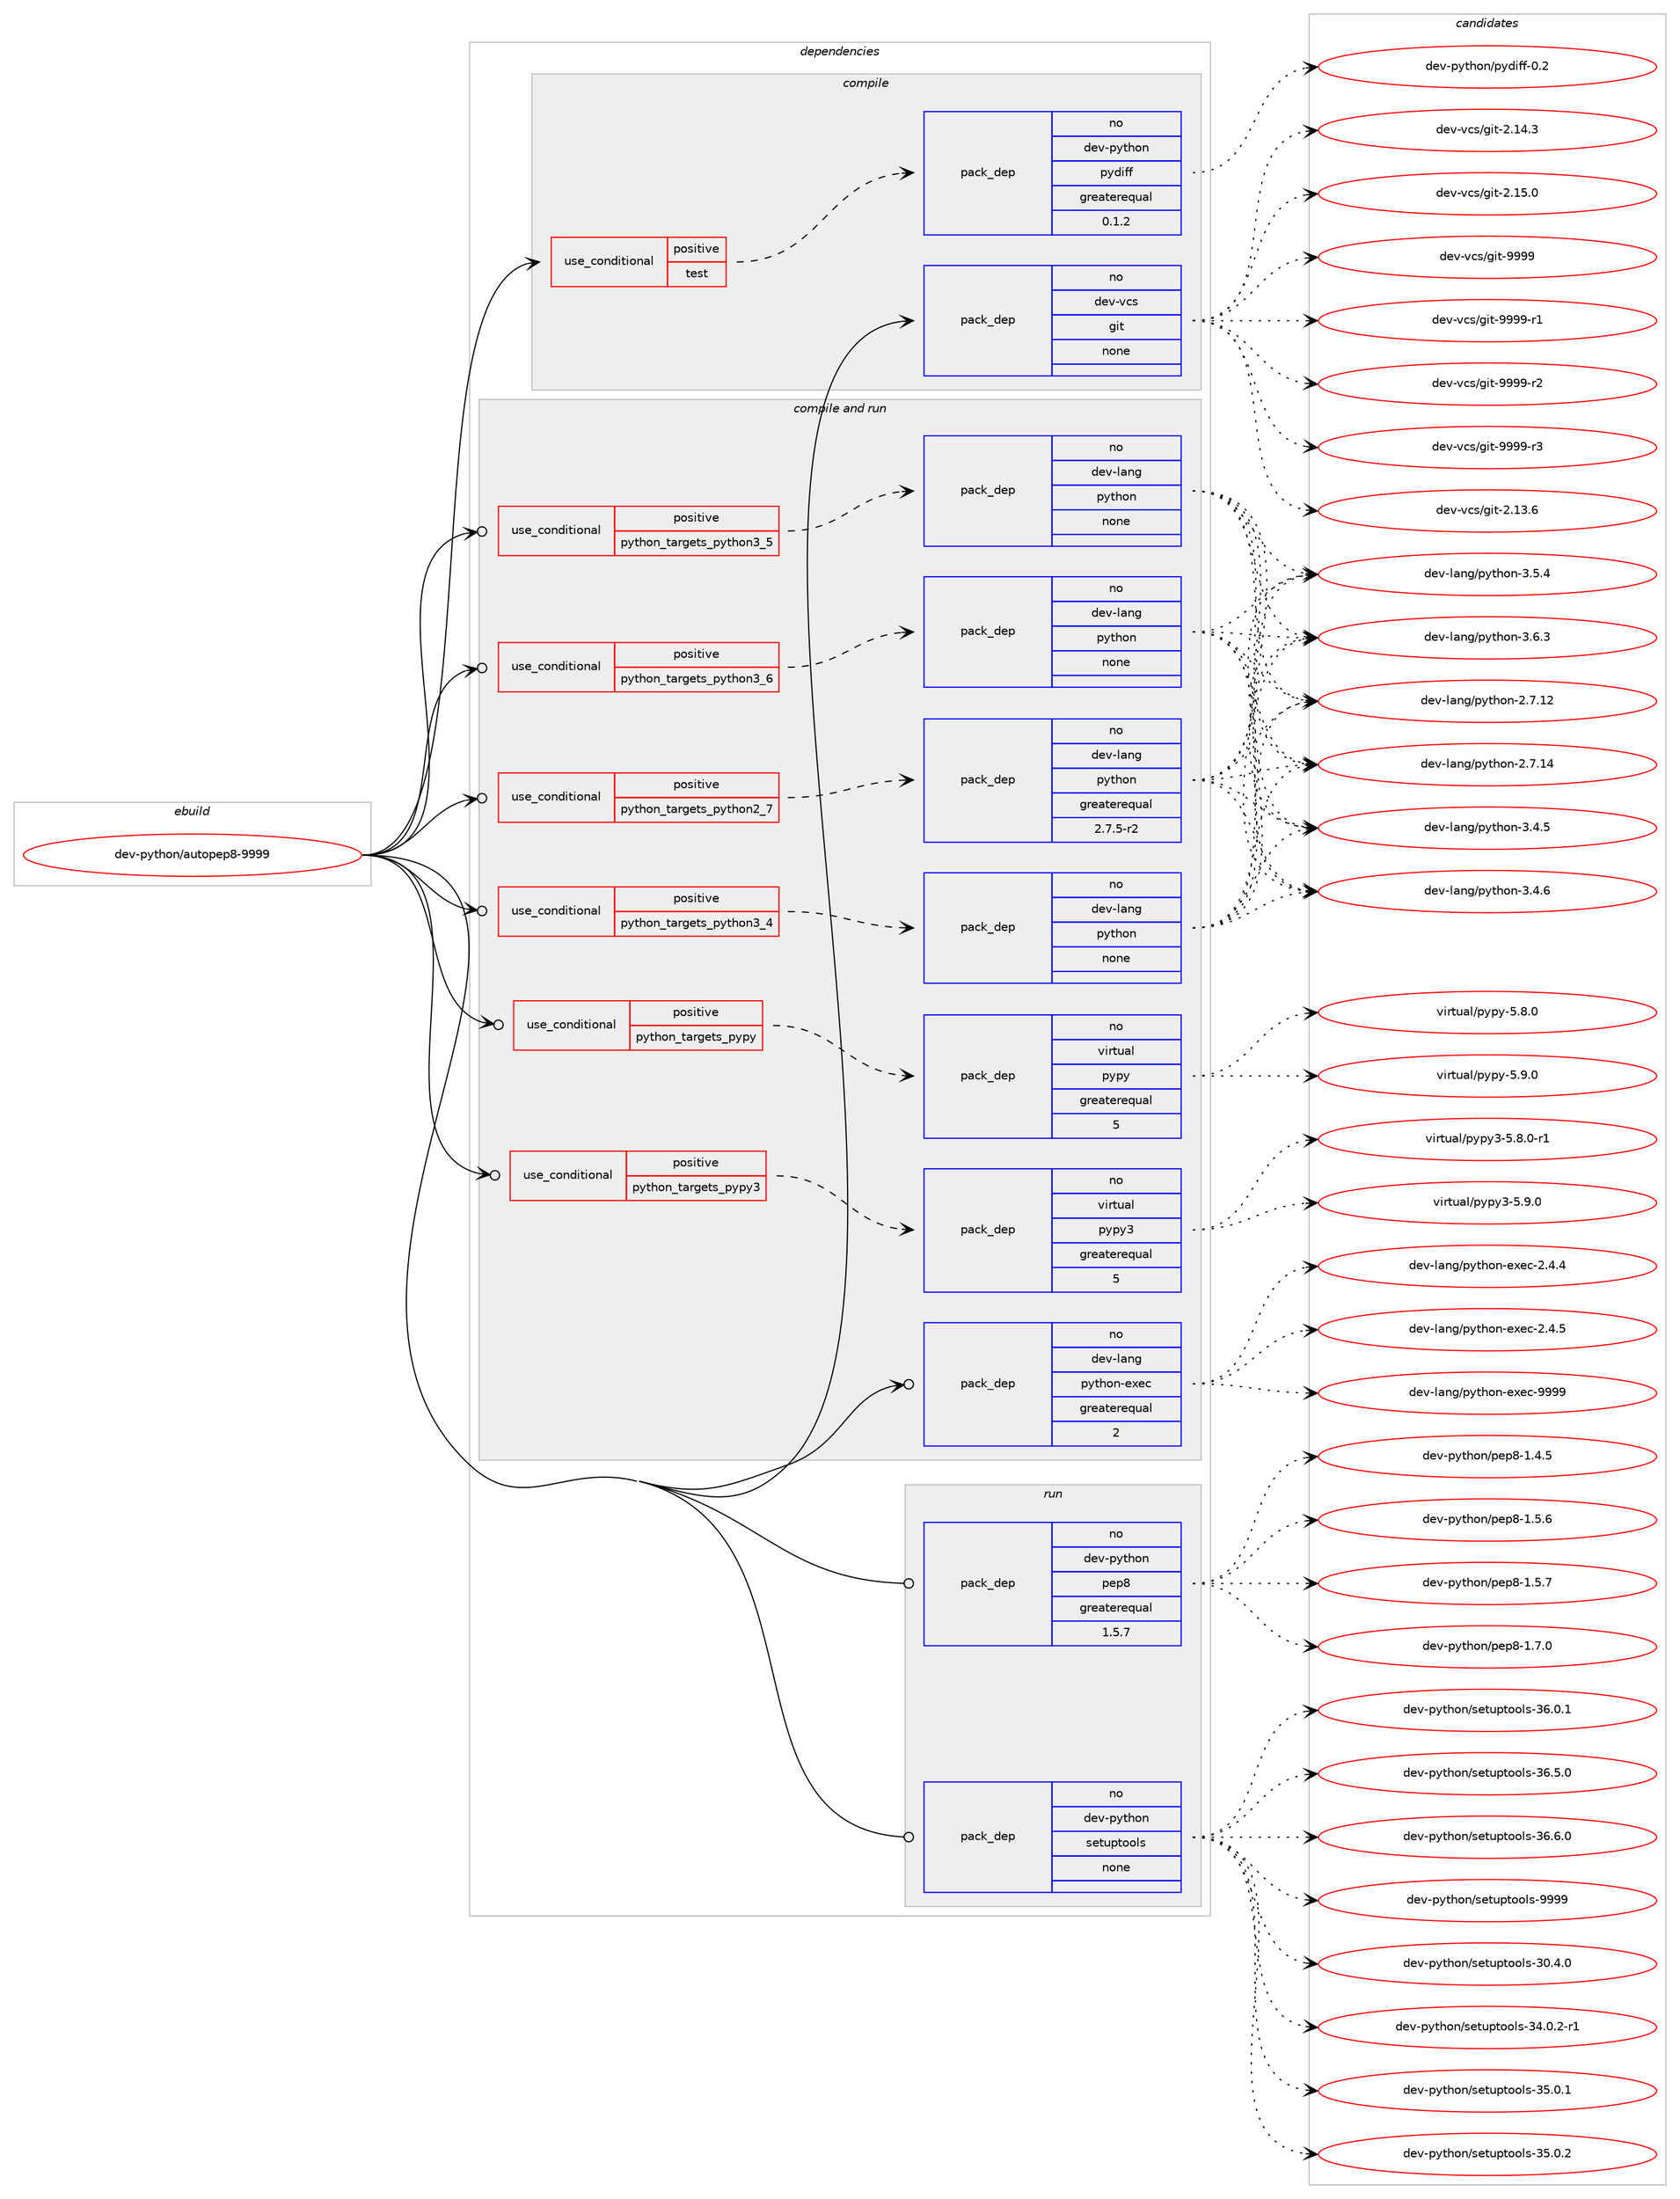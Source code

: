 digraph prolog {

# *************
# Graph options
# *************

newrank=true;
concentrate=true;
compound=true;
graph [rankdir=LR,fontname=Helvetica,fontsize=10,ranksep=1.5];#, ranksep=2.5, nodesep=0.2];
edge  [arrowhead=vee];
node  [fontname=Helvetica,fontsize=10];

# **********
# The ebuild
# **********

subgraph cluster_leftcol {
color=gray;
rank=same;
label=<<i>ebuild</i>>;
id [label="dev-python/autopep8-9999", color=red, width=4, href="../dev-python/autopep8-9999.svg"];
}

# ****************
# The dependencies
# ****************

subgraph cluster_midcol {
color=gray;
label=<<i>dependencies</i>>;
subgraph cluster_compile {
fillcolor="#eeeeee";
style=filled;
label=<<i>compile</i>>;
subgraph cond29807 {
dependency147660 [label=<<TABLE BORDER="0" CELLBORDER="1" CELLSPACING="0" CELLPADDING="4"><TR><TD ROWSPAN="3" CELLPADDING="10">use_conditional</TD></TR><TR><TD>positive</TD></TR><TR><TD>test</TD></TR></TABLE>>, shape=none, color=red];
subgraph pack114034 {
dependency147661 [label=<<TABLE BORDER="0" CELLBORDER="1" CELLSPACING="0" CELLPADDING="4" WIDTH="220"><TR><TD ROWSPAN="6" CELLPADDING="30">pack_dep</TD></TR><TR><TD WIDTH="110">no</TD></TR><TR><TD>dev-python</TD></TR><TR><TD>pydiff</TD></TR><TR><TD>greaterequal</TD></TR><TR><TD>0.1.2</TD></TR></TABLE>>, shape=none, color=blue];
}
dependency147660:e -> dependency147661:w [weight=20,style="dashed",arrowhead="vee"];
}
id:e -> dependency147660:w [weight=20,style="solid",arrowhead="vee"];
subgraph pack114035 {
dependency147662 [label=<<TABLE BORDER="0" CELLBORDER="1" CELLSPACING="0" CELLPADDING="4" WIDTH="220"><TR><TD ROWSPAN="6" CELLPADDING="30">pack_dep</TD></TR><TR><TD WIDTH="110">no</TD></TR><TR><TD>dev-vcs</TD></TR><TR><TD>git</TD></TR><TR><TD>none</TD></TR><TR><TD></TD></TR></TABLE>>, shape=none, color=blue];
}
id:e -> dependency147662:w [weight=20,style="solid",arrowhead="vee"];
}
subgraph cluster_compileandrun {
fillcolor="#eeeeee";
style=filled;
label=<<i>compile and run</i>>;
subgraph cond29808 {
dependency147663 [label=<<TABLE BORDER="0" CELLBORDER="1" CELLSPACING="0" CELLPADDING="4"><TR><TD ROWSPAN="3" CELLPADDING="10">use_conditional</TD></TR><TR><TD>positive</TD></TR><TR><TD>python_targets_pypy</TD></TR></TABLE>>, shape=none, color=red];
subgraph pack114036 {
dependency147664 [label=<<TABLE BORDER="0" CELLBORDER="1" CELLSPACING="0" CELLPADDING="4" WIDTH="220"><TR><TD ROWSPAN="6" CELLPADDING="30">pack_dep</TD></TR><TR><TD WIDTH="110">no</TD></TR><TR><TD>virtual</TD></TR><TR><TD>pypy</TD></TR><TR><TD>greaterequal</TD></TR><TR><TD>5</TD></TR></TABLE>>, shape=none, color=blue];
}
dependency147663:e -> dependency147664:w [weight=20,style="dashed",arrowhead="vee"];
}
id:e -> dependency147663:w [weight=20,style="solid",arrowhead="odotvee"];
subgraph cond29809 {
dependency147665 [label=<<TABLE BORDER="0" CELLBORDER="1" CELLSPACING="0" CELLPADDING="4"><TR><TD ROWSPAN="3" CELLPADDING="10">use_conditional</TD></TR><TR><TD>positive</TD></TR><TR><TD>python_targets_pypy3</TD></TR></TABLE>>, shape=none, color=red];
subgraph pack114037 {
dependency147666 [label=<<TABLE BORDER="0" CELLBORDER="1" CELLSPACING="0" CELLPADDING="4" WIDTH="220"><TR><TD ROWSPAN="6" CELLPADDING="30">pack_dep</TD></TR><TR><TD WIDTH="110">no</TD></TR><TR><TD>virtual</TD></TR><TR><TD>pypy3</TD></TR><TR><TD>greaterequal</TD></TR><TR><TD>5</TD></TR></TABLE>>, shape=none, color=blue];
}
dependency147665:e -> dependency147666:w [weight=20,style="dashed",arrowhead="vee"];
}
id:e -> dependency147665:w [weight=20,style="solid",arrowhead="odotvee"];
subgraph cond29810 {
dependency147667 [label=<<TABLE BORDER="0" CELLBORDER="1" CELLSPACING="0" CELLPADDING="4"><TR><TD ROWSPAN="3" CELLPADDING="10">use_conditional</TD></TR><TR><TD>positive</TD></TR><TR><TD>python_targets_python2_7</TD></TR></TABLE>>, shape=none, color=red];
subgraph pack114038 {
dependency147668 [label=<<TABLE BORDER="0" CELLBORDER="1" CELLSPACING="0" CELLPADDING="4" WIDTH="220"><TR><TD ROWSPAN="6" CELLPADDING="30">pack_dep</TD></TR><TR><TD WIDTH="110">no</TD></TR><TR><TD>dev-lang</TD></TR><TR><TD>python</TD></TR><TR><TD>greaterequal</TD></TR><TR><TD>2.7.5-r2</TD></TR></TABLE>>, shape=none, color=blue];
}
dependency147667:e -> dependency147668:w [weight=20,style="dashed",arrowhead="vee"];
}
id:e -> dependency147667:w [weight=20,style="solid",arrowhead="odotvee"];
subgraph cond29811 {
dependency147669 [label=<<TABLE BORDER="0" CELLBORDER="1" CELLSPACING="0" CELLPADDING="4"><TR><TD ROWSPAN="3" CELLPADDING="10">use_conditional</TD></TR><TR><TD>positive</TD></TR><TR><TD>python_targets_python3_4</TD></TR></TABLE>>, shape=none, color=red];
subgraph pack114039 {
dependency147670 [label=<<TABLE BORDER="0" CELLBORDER="1" CELLSPACING="0" CELLPADDING="4" WIDTH="220"><TR><TD ROWSPAN="6" CELLPADDING="30">pack_dep</TD></TR><TR><TD WIDTH="110">no</TD></TR><TR><TD>dev-lang</TD></TR><TR><TD>python</TD></TR><TR><TD>none</TD></TR><TR><TD></TD></TR></TABLE>>, shape=none, color=blue];
}
dependency147669:e -> dependency147670:w [weight=20,style="dashed",arrowhead="vee"];
}
id:e -> dependency147669:w [weight=20,style="solid",arrowhead="odotvee"];
subgraph cond29812 {
dependency147671 [label=<<TABLE BORDER="0" CELLBORDER="1" CELLSPACING="0" CELLPADDING="4"><TR><TD ROWSPAN="3" CELLPADDING="10">use_conditional</TD></TR><TR><TD>positive</TD></TR><TR><TD>python_targets_python3_5</TD></TR></TABLE>>, shape=none, color=red];
subgraph pack114040 {
dependency147672 [label=<<TABLE BORDER="0" CELLBORDER="1" CELLSPACING="0" CELLPADDING="4" WIDTH="220"><TR><TD ROWSPAN="6" CELLPADDING="30">pack_dep</TD></TR><TR><TD WIDTH="110">no</TD></TR><TR><TD>dev-lang</TD></TR><TR><TD>python</TD></TR><TR><TD>none</TD></TR><TR><TD></TD></TR></TABLE>>, shape=none, color=blue];
}
dependency147671:e -> dependency147672:w [weight=20,style="dashed",arrowhead="vee"];
}
id:e -> dependency147671:w [weight=20,style="solid",arrowhead="odotvee"];
subgraph cond29813 {
dependency147673 [label=<<TABLE BORDER="0" CELLBORDER="1" CELLSPACING="0" CELLPADDING="4"><TR><TD ROWSPAN="3" CELLPADDING="10">use_conditional</TD></TR><TR><TD>positive</TD></TR><TR><TD>python_targets_python3_6</TD></TR></TABLE>>, shape=none, color=red];
subgraph pack114041 {
dependency147674 [label=<<TABLE BORDER="0" CELLBORDER="1" CELLSPACING="0" CELLPADDING="4" WIDTH="220"><TR><TD ROWSPAN="6" CELLPADDING="30">pack_dep</TD></TR><TR><TD WIDTH="110">no</TD></TR><TR><TD>dev-lang</TD></TR><TR><TD>python</TD></TR><TR><TD>none</TD></TR><TR><TD></TD></TR></TABLE>>, shape=none, color=blue];
}
dependency147673:e -> dependency147674:w [weight=20,style="dashed",arrowhead="vee"];
}
id:e -> dependency147673:w [weight=20,style="solid",arrowhead="odotvee"];
subgraph pack114042 {
dependency147675 [label=<<TABLE BORDER="0" CELLBORDER="1" CELLSPACING="0" CELLPADDING="4" WIDTH="220"><TR><TD ROWSPAN="6" CELLPADDING="30">pack_dep</TD></TR><TR><TD WIDTH="110">no</TD></TR><TR><TD>dev-lang</TD></TR><TR><TD>python-exec</TD></TR><TR><TD>greaterequal</TD></TR><TR><TD>2</TD></TR></TABLE>>, shape=none, color=blue];
}
id:e -> dependency147675:w [weight=20,style="solid",arrowhead="odotvee"];
}
subgraph cluster_run {
fillcolor="#eeeeee";
style=filled;
label=<<i>run</i>>;
subgraph pack114043 {
dependency147676 [label=<<TABLE BORDER="0" CELLBORDER="1" CELLSPACING="0" CELLPADDING="4" WIDTH="220"><TR><TD ROWSPAN="6" CELLPADDING="30">pack_dep</TD></TR><TR><TD WIDTH="110">no</TD></TR><TR><TD>dev-python</TD></TR><TR><TD>pep8</TD></TR><TR><TD>greaterequal</TD></TR><TR><TD>1.5.7</TD></TR></TABLE>>, shape=none, color=blue];
}
id:e -> dependency147676:w [weight=20,style="solid",arrowhead="odot"];
subgraph pack114044 {
dependency147677 [label=<<TABLE BORDER="0" CELLBORDER="1" CELLSPACING="0" CELLPADDING="4" WIDTH="220"><TR><TD ROWSPAN="6" CELLPADDING="30">pack_dep</TD></TR><TR><TD WIDTH="110">no</TD></TR><TR><TD>dev-python</TD></TR><TR><TD>setuptools</TD></TR><TR><TD>none</TD></TR><TR><TD></TD></TR></TABLE>>, shape=none, color=blue];
}
id:e -> dependency147677:w [weight=20,style="solid",arrowhead="odot"];
}
}

# **************
# The candidates
# **************

subgraph cluster_choices {
rank=same;
color=gray;
label=<<i>candidates</i>>;

subgraph choice114034 {
color=black;
nodesep=1;
choice100101118451121211161041111104711212110010510210245484650 [label="dev-python/pydiff-0.2", color=red, width=4,href="../dev-python/pydiff-0.2.svg"];
dependency147661:e -> choice100101118451121211161041111104711212110010510210245484650:w [style=dotted,weight="100"];
}
subgraph choice114035 {
color=black;
nodesep=1;
choice10010111845118991154710310511645504649514654 [label="dev-vcs/git-2.13.6", color=red, width=4,href="../dev-vcs/git-2.13.6.svg"];
choice10010111845118991154710310511645504649524651 [label="dev-vcs/git-2.14.3", color=red, width=4,href="../dev-vcs/git-2.14.3.svg"];
choice10010111845118991154710310511645504649534648 [label="dev-vcs/git-2.15.0", color=red, width=4,href="../dev-vcs/git-2.15.0.svg"];
choice1001011184511899115471031051164557575757 [label="dev-vcs/git-9999", color=red, width=4,href="../dev-vcs/git-9999.svg"];
choice10010111845118991154710310511645575757574511449 [label="dev-vcs/git-9999-r1", color=red, width=4,href="../dev-vcs/git-9999-r1.svg"];
choice10010111845118991154710310511645575757574511450 [label="dev-vcs/git-9999-r2", color=red, width=4,href="../dev-vcs/git-9999-r2.svg"];
choice10010111845118991154710310511645575757574511451 [label="dev-vcs/git-9999-r3", color=red, width=4,href="../dev-vcs/git-9999-r3.svg"];
dependency147662:e -> choice10010111845118991154710310511645504649514654:w [style=dotted,weight="100"];
dependency147662:e -> choice10010111845118991154710310511645504649524651:w [style=dotted,weight="100"];
dependency147662:e -> choice10010111845118991154710310511645504649534648:w [style=dotted,weight="100"];
dependency147662:e -> choice1001011184511899115471031051164557575757:w [style=dotted,weight="100"];
dependency147662:e -> choice10010111845118991154710310511645575757574511449:w [style=dotted,weight="100"];
dependency147662:e -> choice10010111845118991154710310511645575757574511450:w [style=dotted,weight="100"];
dependency147662:e -> choice10010111845118991154710310511645575757574511451:w [style=dotted,weight="100"];
}
subgraph choice114036 {
color=black;
nodesep=1;
choice1181051141161179710847112121112121455346564648 [label="virtual/pypy-5.8.0", color=red, width=4,href="../virtual/pypy-5.8.0.svg"];
choice1181051141161179710847112121112121455346574648 [label="virtual/pypy-5.9.0", color=red, width=4,href="../virtual/pypy-5.9.0.svg"];
dependency147664:e -> choice1181051141161179710847112121112121455346564648:w [style=dotted,weight="100"];
dependency147664:e -> choice1181051141161179710847112121112121455346574648:w [style=dotted,weight="100"];
}
subgraph choice114037 {
color=black;
nodesep=1;
choice1181051141161179710847112121112121514553465646484511449 [label="virtual/pypy3-5.8.0-r1", color=red, width=4,href="../virtual/pypy3-5.8.0-r1.svg"];
choice118105114116117971084711212111212151455346574648 [label="virtual/pypy3-5.9.0", color=red, width=4,href="../virtual/pypy3-5.9.0.svg"];
dependency147666:e -> choice1181051141161179710847112121112121514553465646484511449:w [style=dotted,weight="100"];
dependency147666:e -> choice118105114116117971084711212111212151455346574648:w [style=dotted,weight="100"];
}
subgraph choice114038 {
color=black;
nodesep=1;
choice10010111845108971101034711212111610411111045504655464950 [label="dev-lang/python-2.7.12", color=red, width=4,href="../dev-lang/python-2.7.12.svg"];
choice10010111845108971101034711212111610411111045504655464952 [label="dev-lang/python-2.7.14", color=red, width=4,href="../dev-lang/python-2.7.14.svg"];
choice100101118451089711010347112121116104111110455146524653 [label="dev-lang/python-3.4.5", color=red, width=4,href="../dev-lang/python-3.4.5.svg"];
choice100101118451089711010347112121116104111110455146524654 [label="dev-lang/python-3.4.6", color=red, width=4,href="../dev-lang/python-3.4.6.svg"];
choice100101118451089711010347112121116104111110455146534652 [label="dev-lang/python-3.5.4", color=red, width=4,href="../dev-lang/python-3.5.4.svg"];
choice100101118451089711010347112121116104111110455146544651 [label="dev-lang/python-3.6.3", color=red, width=4,href="../dev-lang/python-3.6.3.svg"];
dependency147668:e -> choice10010111845108971101034711212111610411111045504655464950:w [style=dotted,weight="100"];
dependency147668:e -> choice10010111845108971101034711212111610411111045504655464952:w [style=dotted,weight="100"];
dependency147668:e -> choice100101118451089711010347112121116104111110455146524653:w [style=dotted,weight="100"];
dependency147668:e -> choice100101118451089711010347112121116104111110455146524654:w [style=dotted,weight="100"];
dependency147668:e -> choice100101118451089711010347112121116104111110455146534652:w [style=dotted,weight="100"];
dependency147668:e -> choice100101118451089711010347112121116104111110455146544651:w [style=dotted,weight="100"];
}
subgraph choice114039 {
color=black;
nodesep=1;
choice10010111845108971101034711212111610411111045504655464950 [label="dev-lang/python-2.7.12", color=red, width=4,href="../dev-lang/python-2.7.12.svg"];
choice10010111845108971101034711212111610411111045504655464952 [label="dev-lang/python-2.7.14", color=red, width=4,href="../dev-lang/python-2.7.14.svg"];
choice100101118451089711010347112121116104111110455146524653 [label="dev-lang/python-3.4.5", color=red, width=4,href="../dev-lang/python-3.4.5.svg"];
choice100101118451089711010347112121116104111110455146524654 [label="dev-lang/python-3.4.6", color=red, width=4,href="../dev-lang/python-3.4.6.svg"];
choice100101118451089711010347112121116104111110455146534652 [label="dev-lang/python-3.5.4", color=red, width=4,href="../dev-lang/python-3.5.4.svg"];
choice100101118451089711010347112121116104111110455146544651 [label="dev-lang/python-3.6.3", color=red, width=4,href="../dev-lang/python-3.6.3.svg"];
dependency147670:e -> choice10010111845108971101034711212111610411111045504655464950:w [style=dotted,weight="100"];
dependency147670:e -> choice10010111845108971101034711212111610411111045504655464952:w [style=dotted,weight="100"];
dependency147670:e -> choice100101118451089711010347112121116104111110455146524653:w [style=dotted,weight="100"];
dependency147670:e -> choice100101118451089711010347112121116104111110455146524654:w [style=dotted,weight="100"];
dependency147670:e -> choice100101118451089711010347112121116104111110455146534652:w [style=dotted,weight="100"];
dependency147670:e -> choice100101118451089711010347112121116104111110455146544651:w [style=dotted,weight="100"];
}
subgraph choice114040 {
color=black;
nodesep=1;
choice10010111845108971101034711212111610411111045504655464950 [label="dev-lang/python-2.7.12", color=red, width=4,href="../dev-lang/python-2.7.12.svg"];
choice10010111845108971101034711212111610411111045504655464952 [label="dev-lang/python-2.7.14", color=red, width=4,href="../dev-lang/python-2.7.14.svg"];
choice100101118451089711010347112121116104111110455146524653 [label="dev-lang/python-3.4.5", color=red, width=4,href="../dev-lang/python-3.4.5.svg"];
choice100101118451089711010347112121116104111110455146524654 [label="dev-lang/python-3.4.6", color=red, width=4,href="../dev-lang/python-3.4.6.svg"];
choice100101118451089711010347112121116104111110455146534652 [label="dev-lang/python-3.5.4", color=red, width=4,href="../dev-lang/python-3.5.4.svg"];
choice100101118451089711010347112121116104111110455146544651 [label="dev-lang/python-3.6.3", color=red, width=4,href="../dev-lang/python-3.6.3.svg"];
dependency147672:e -> choice10010111845108971101034711212111610411111045504655464950:w [style=dotted,weight="100"];
dependency147672:e -> choice10010111845108971101034711212111610411111045504655464952:w [style=dotted,weight="100"];
dependency147672:e -> choice100101118451089711010347112121116104111110455146524653:w [style=dotted,weight="100"];
dependency147672:e -> choice100101118451089711010347112121116104111110455146524654:w [style=dotted,weight="100"];
dependency147672:e -> choice100101118451089711010347112121116104111110455146534652:w [style=dotted,weight="100"];
dependency147672:e -> choice100101118451089711010347112121116104111110455146544651:w [style=dotted,weight="100"];
}
subgraph choice114041 {
color=black;
nodesep=1;
choice10010111845108971101034711212111610411111045504655464950 [label="dev-lang/python-2.7.12", color=red, width=4,href="../dev-lang/python-2.7.12.svg"];
choice10010111845108971101034711212111610411111045504655464952 [label="dev-lang/python-2.7.14", color=red, width=4,href="../dev-lang/python-2.7.14.svg"];
choice100101118451089711010347112121116104111110455146524653 [label="dev-lang/python-3.4.5", color=red, width=4,href="../dev-lang/python-3.4.5.svg"];
choice100101118451089711010347112121116104111110455146524654 [label="dev-lang/python-3.4.6", color=red, width=4,href="../dev-lang/python-3.4.6.svg"];
choice100101118451089711010347112121116104111110455146534652 [label="dev-lang/python-3.5.4", color=red, width=4,href="../dev-lang/python-3.5.4.svg"];
choice100101118451089711010347112121116104111110455146544651 [label="dev-lang/python-3.6.3", color=red, width=4,href="../dev-lang/python-3.6.3.svg"];
dependency147674:e -> choice10010111845108971101034711212111610411111045504655464950:w [style=dotted,weight="100"];
dependency147674:e -> choice10010111845108971101034711212111610411111045504655464952:w [style=dotted,weight="100"];
dependency147674:e -> choice100101118451089711010347112121116104111110455146524653:w [style=dotted,weight="100"];
dependency147674:e -> choice100101118451089711010347112121116104111110455146524654:w [style=dotted,weight="100"];
dependency147674:e -> choice100101118451089711010347112121116104111110455146534652:w [style=dotted,weight="100"];
dependency147674:e -> choice100101118451089711010347112121116104111110455146544651:w [style=dotted,weight="100"];
}
subgraph choice114042 {
color=black;
nodesep=1;
choice1001011184510897110103471121211161041111104510112010199455046524652 [label="dev-lang/python-exec-2.4.4", color=red, width=4,href="../dev-lang/python-exec-2.4.4.svg"];
choice1001011184510897110103471121211161041111104510112010199455046524653 [label="dev-lang/python-exec-2.4.5", color=red, width=4,href="../dev-lang/python-exec-2.4.5.svg"];
choice10010111845108971101034711212111610411111045101120101994557575757 [label="dev-lang/python-exec-9999", color=red, width=4,href="../dev-lang/python-exec-9999.svg"];
dependency147675:e -> choice1001011184510897110103471121211161041111104510112010199455046524652:w [style=dotted,weight="100"];
dependency147675:e -> choice1001011184510897110103471121211161041111104510112010199455046524653:w [style=dotted,weight="100"];
dependency147675:e -> choice10010111845108971101034711212111610411111045101120101994557575757:w [style=dotted,weight="100"];
}
subgraph choice114043 {
color=black;
nodesep=1;
choice100101118451121211161041111104711210111256454946524653 [label="dev-python/pep8-1.4.5", color=red, width=4,href="../dev-python/pep8-1.4.5.svg"];
choice100101118451121211161041111104711210111256454946534654 [label="dev-python/pep8-1.5.6", color=red, width=4,href="../dev-python/pep8-1.5.6.svg"];
choice100101118451121211161041111104711210111256454946534655 [label="dev-python/pep8-1.5.7", color=red, width=4,href="../dev-python/pep8-1.5.7.svg"];
choice100101118451121211161041111104711210111256454946554648 [label="dev-python/pep8-1.7.0", color=red, width=4,href="../dev-python/pep8-1.7.0.svg"];
dependency147676:e -> choice100101118451121211161041111104711210111256454946524653:w [style=dotted,weight="100"];
dependency147676:e -> choice100101118451121211161041111104711210111256454946534654:w [style=dotted,weight="100"];
dependency147676:e -> choice100101118451121211161041111104711210111256454946534655:w [style=dotted,weight="100"];
dependency147676:e -> choice100101118451121211161041111104711210111256454946554648:w [style=dotted,weight="100"];
}
subgraph choice114044 {
color=black;
nodesep=1;
choice100101118451121211161041111104711510111611711211611111110811545514846524648 [label="dev-python/setuptools-30.4.0", color=red, width=4,href="../dev-python/setuptools-30.4.0.svg"];
choice1001011184511212111610411111047115101116117112116111111108115455152464846504511449 [label="dev-python/setuptools-34.0.2-r1", color=red, width=4,href="../dev-python/setuptools-34.0.2-r1.svg"];
choice100101118451121211161041111104711510111611711211611111110811545515346484649 [label="dev-python/setuptools-35.0.1", color=red, width=4,href="../dev-python/setuptools-35.0.1.svg"];
choice100101118451121211161041111104711510111611711211611111110811545515346484650 [label="dev-python/setuptools-35.0.2", color=red, width=4,href="../dev-python/setuptools-35.0.2.svg"];
choice100101118451121211161041111104711510111611711211611111110811545515446484649 [label="dev-python/setuptools-36.0.1", color=red, width=4,href="../dev-python/setuptools-36.0.1.svg"];
choice100101118451121211161041111104711510111611711211611111110811545515446534648 [label="dev-python/setuptools-36.5.0", color=red, width=4,href="../dev-python/setuptools-36.5.0.svg"];
choice100101118451121211161041111104711510111611711211611111110811545515446544648 [label="dev-python/setuptools-36.6.0", color=red, width=4,href="../dev-python/setuptools-36.6.0.svg"];
choice10010111845112121116104111110471151011161171121161111111081154557575757 [label="dev-python/setuptools-9999", color=red, width=4,href="../dev-python/setuptools-9999.svg"];
dependency147677:e -> choice100101118451121211161041111104711510111611711211611111110811545514846524648:w [style=dotted,weight="100"];
dependency147677:e -> choice1001011184511212111610411111047115101116117112116111111108115455152464846504511449:w [style=dotted,weight="100"];
dependency147677:e -> choice100101118451121211161041111104711510111611711211611111110811545515346484649:w [style=dotted,weight="100"];
dependency147677:e -> choice100101118451121211161041111104711510111611711211611111110811545515346484650:w [style=dotted,weight="100"];
dependency147677:e -> choice100101118451121211161041111104711510111611711211611111110811545515446484649:w [style=dotted,weight="100"];
dependency147677:e -> choice100101118451121211161041111104711510111611711211611111110811545515446534648:w [style=dotted,weight="100"];
dependency147677:e -> choice100101118451121211161041111104711510111611711211611111110811545515446544648:w [style=dotted,weight="100"];
dependency147677:e -> choice10010111845112121116104111110471151011161171121161111111081154557575757:w [style=dotted,weight="100"];
}
}

}
